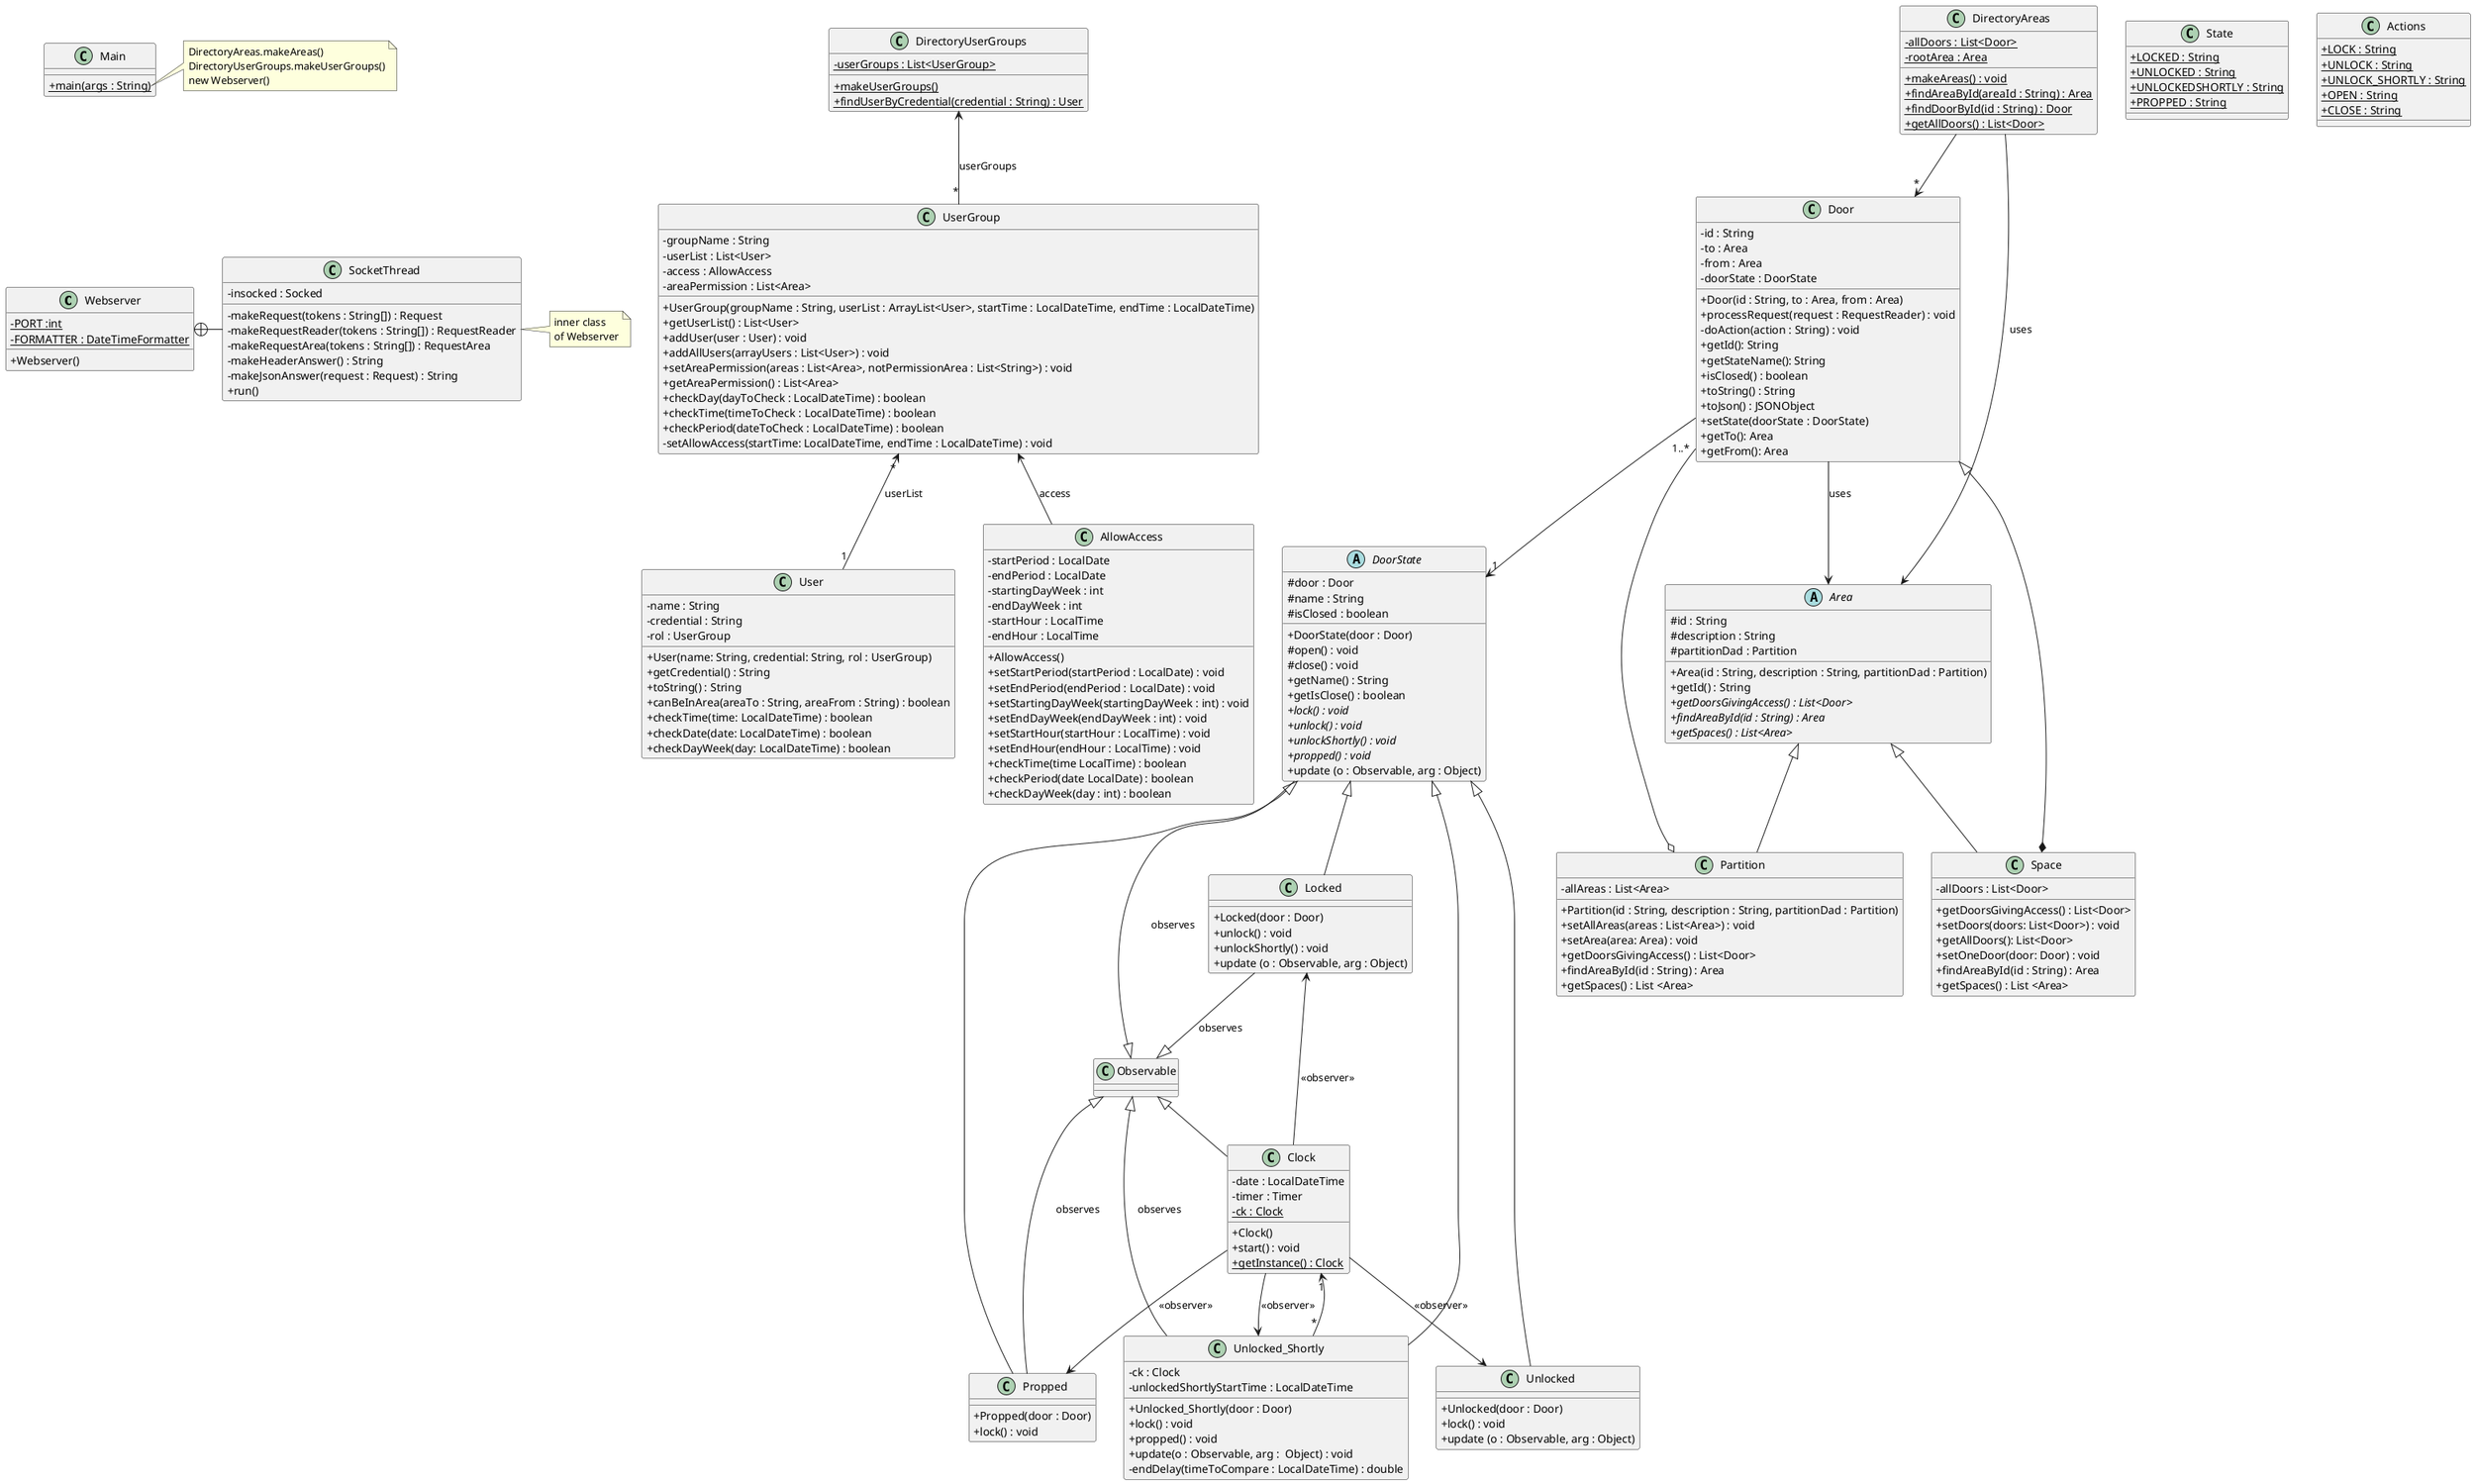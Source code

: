 @startuml
'https://plantuml.com/class-diagram
skinparam classAttributeIconSize 0

class Webserver {
    - {static} PORT :int
    - {static} FORMATTER : DateTimeFormatter
    + Webserver()
}

class SocketThread {
    - insocked : Socked
    - makeRequest(tokens : String[]) : Request
    - makeRequestReader(tokens : String[]) : RequestReader
    - makeRequestArea(tokens : String[]) : RequestArea
    - makeHeaderAnswer() : String
    - makeJsonAnswer(request : Request) : String
    + run()
}

note right of SocketThread
inner class
of Webserver
end note

class DirectoryUserGroups {
    - {static} userGroups : List<UserGroup>
    + {static} makeUserGroups()
    + {static} findUserByCredential(credential : String) : User
}

class UserGroup {
    - groupName : String
    - userList : List<User>
    - access : AllowAccess
    - areaPermission : List<Area>
    + UserGroup(groupName : String, userList : ArrayList<User>, startTime : LocalDateTime, endTime : LocalDateTime)
    + getUserList() : List<User>
    + addUser(user : User) : void
    + addAllUsers(arrayUsers : List<User>) : void
    + setAreaPermission(areas : List<Area>, notPermissionArea : List<String>) : void
    + getAreaPermission() : List<Area>
    + checkDay(dayToCheck : LocalDateTime) : boolean
    + checkTime(timeToCheck : LocalDateTime) : boolean
    + checkPeriod(dateToCheck : LocalDateTime) : boolean
    - setAllowAccess(startTime: LocalDateTime, endTime : LocalDateTime) : void
}

class DirectoryAreas {
    - {static} allDoors : List<Door>
    - {static} rootArea : Area
    + {static} makeAreas() : void
    + {static} findAreaById(areaId : String) : Area
    + {static} findDoorById(id : String) : Door
    + {static} getAllDoors() : List<Door>
}

class Door {
    - id : String
    - to : Area
    - from : Area
    - doorState : DoorState

    + Door(id : String, to : Area, from : Area)
    + processRequest(request : RequestReader) : void
    - doAction(action : String) : void
    + getId(): String
    + getStateName(): String
    + isClosed() : boolean
    + toString() : String
    + toJson() : JSONObject
    + setState(doorState : DoorState)
    + getTo(): Area
    + getFrom(): Area
}



class User {
    - name : String
    - credential : String
    - rol : UserGroup
    + User(name: String, credential: String, rol : UserGroup)
    + getCredential() : String
    + toString() : String
    + canBeInArea(areaTo : String, areaFrom : String) : boolean
    + checkTime(time: LocalDateTime) : boolean
    + checkDate(date: LocalDateTime) : boolean
    + checkDayWeek(day: LocalDateTime) : boolean
}


abstract class DoorState {
    # door : Door
    # name : String
    # isClosed : boolean
    + DoorState(door : Door)
    # open() : void
    # close() : void
    + getName() : String
    + getIsClose() : boolean
    + {abstract} lock() : void
    + {abstract} unlock() : void
    + {abstract} unlockShortly() : void
    + {abstract} propped() : void
    + update (o : Observable, arg : Object)
}

class Locked extends DoorState {
    + Locked(door : Door)
    + unlock() : void
    + unlockShortly() : void
    + update (o : Observable, arg : Object)
}

class Unlocked extends DoorState {
    + Unlocked(door : Door)
    + lock() : void
    + update (o : Observable, arg : Object)
}

class Unlocked_Shortly extends DoorState {
    - ck : Clock
    - unlockedShortlyStartTime : LocalDateTime
    + Unlocked_Shortly(door : Door)
    + lock() : void
    + propped() : void
    + update(o : Observable, arg :  Object) : void
    - endDelay(timeToCompare : LocalDateTime) : double
}

class Propped extends DoorState {
    + Propped(door : Door)
    + lock() : void
}

abstract class Area {
    # id : String
    # description : String
    # partitionDad : Partition
    + Area(id : String, description : String, partitionDad : Partition)
    + getId() : String
    + {abstract} getDoorsGivingAccess() : List<Door>
    + {abstract} findAreaById(id : String) : Area
    + {abstract} getSpaces() : List<Area>
}

class Partition extends Area {
    - allAreas : List<Area>
    + Partition(id : String, description : String, partitionDad : Partition)
    + setAllAreas(areas : List<Area>) : void
    + setArea(area: Area) : void
    + getDoorsGivingAccess() : List<Door>
    + findAreaById(id : String) : Area
    + getSpaces() : List <Area>
}

class Space extends Area {
    - allDoors : List<Door>
    + getDoorsGivingAccess() : List<Door>
    + setDoors(doors: List<Door>) : void
    + getAllDoors(): List<Door>
    + setOneDoor(door: Door) : void
    + findAreaById(id : String) : Area
    + getSpaces() : List <Area>
}

class AllowAccess {
    - startPeriod : LocalDate
    - endPeriod : LocalDate
    - startingDayWeek : int
    - endDayWeek : int
    - startHour : LocalTime
    - endHour : LocalTime
    + AllowAccess()
    + setStartPeriod(startPeriod : LocalDate) : void
    + setEndPeriod(endPeriod : LocalDate) : void
    + setStartingDayWeek(startingDayWeek : int) : void
    + setEndDayWeek(endDayWeek : int) : void
    + setStartHour(startHour : LocalTime) : void
    + setEndHour(endHour : LocalTime) : void
    + checkTime(time LocalTime) : boolean
    + checkPeriod(date LocalDate) : boolean
    + checkDayWeek(day : int) : boolean
}

class Clock extends Observable {
    - date : LocalDateTime
    - timer : Timer
    - {static} ck : Clock
    + Clock()
    + start() : void
    + {static} getInstance() : Clock
}

class State {
    + {static} LOCKED : String
    + {static} UNLOCKED : String
    + {static} UNLOCKEDSHORTLY : String
    + {static} PROPPED : String
}

class Actions {
    + {static} LOCK : String
    + {static} UNLOCK : String
    + {static} UNLOCK_SHORTLY : String
    + {static} OPEN : String
    + {static} CLOSE : String
}

class Main {
    + {static} main(args : String)
}

note right of Main::main
DirectoryAreas.makeAreas()
DirectoryUserGroups.makeUserGroups()
new Webserver()
end note

Webserver +-right- SocketThread
DirectoryUserGroups <-- "*" UserGroup : "userGroups"
UserGroup "*" <-- "1" User : "userList"
UserGroup <-- AllowAccess : "access"
DirectoryAreas --> Area : "uses"
Space *--|> Door
DirectoryAreas --> "*" Door
Door --> "1" DoorState
Partition o-- "1..*" Door
Clock "1" <-- "*" Unlocked_Shortly
Door --> Area : "uses"
DoorState --|> Observable : observes
Unlocked_Shortly --|> Observable : observes

Propped --|> Observable : observes
Locked --|> Observable : observes
Clock --> Locked : <<observer>>
Clock --> Unlocked : <<observer>>
Clock --> Unlocked_Shortly : <<observer>>
Clock --> Propped : <<observer>>



Main -[hidden]down- Webserver

@enduml
